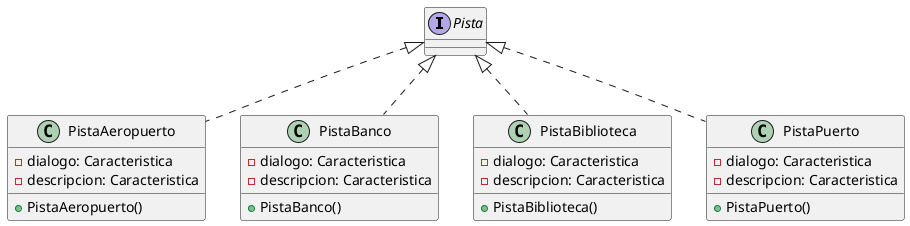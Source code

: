 @startuml

interface Pista {}

class PistaAeropuerto{
    -dialogo: Caracteristica
    -descripcion: Caracteristica

    +PistaAeropuerto()
}
class PistaBanco{
    -dialogo: Caracteristica
    -descripcion: Caracteristica

    +PistaBanco()
}
class PistaBiblioteca{
    -dialogo: Caracteristica
    -descripcion: Caracteristica

    +PistaBiblioteca()
}
class PistaPuerto{
    -dialogo: Caracteristica
    -descripcion: Caracteristica

    +PistaPuerto()
}

Pista <|.. PistaAeropuerto
Pista <|.. PistaBanco
Pista <|.. PistaBiblioteca
Pista <|.. PistaPuerto

@enduml
